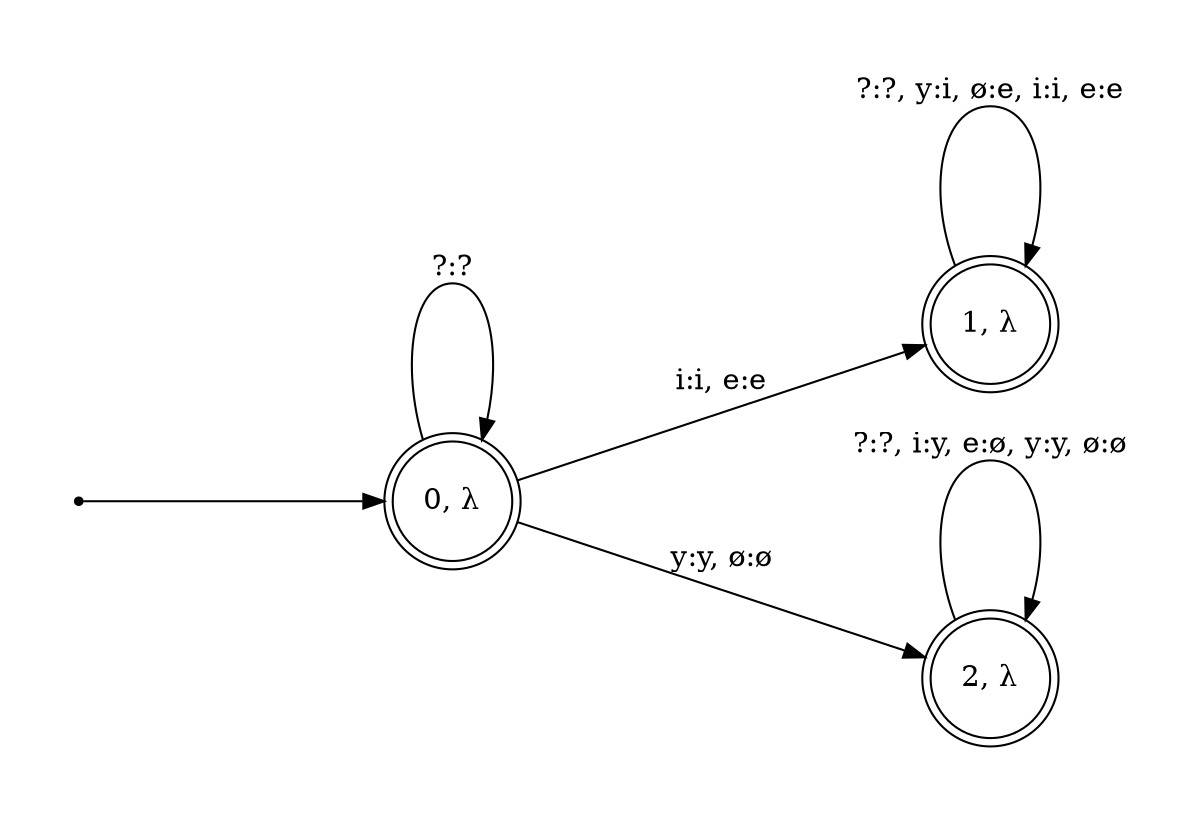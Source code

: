 digraph fst {
	graph [pad="0.5", nodesep="1", ranksep="2"];
	rankdir=LR;
	size="10,10";
	node [shape = point]; start;
	node [shape = doublecircle];
		"0, λ";
		"1, λ";
		"2, λ";

	"0, λ" ->	"0, λ" [ label = "?:?" ];
	"1, λ" ->	"1, λ" [ label = "?:?, y:i, ø:e, i:i, e:e" ];
	"2, λ" ->	"2, λ" [ label = "?:?, i:y, e:ø, y:y, ø:ø" ];
	"0, λ" ->	"1, λ" [ label = "i:i, e:e" ];
	"0, λ" ->	"2, λ" [ label = "y:y, ø:ø" ];
	start -> "0, λ";
}